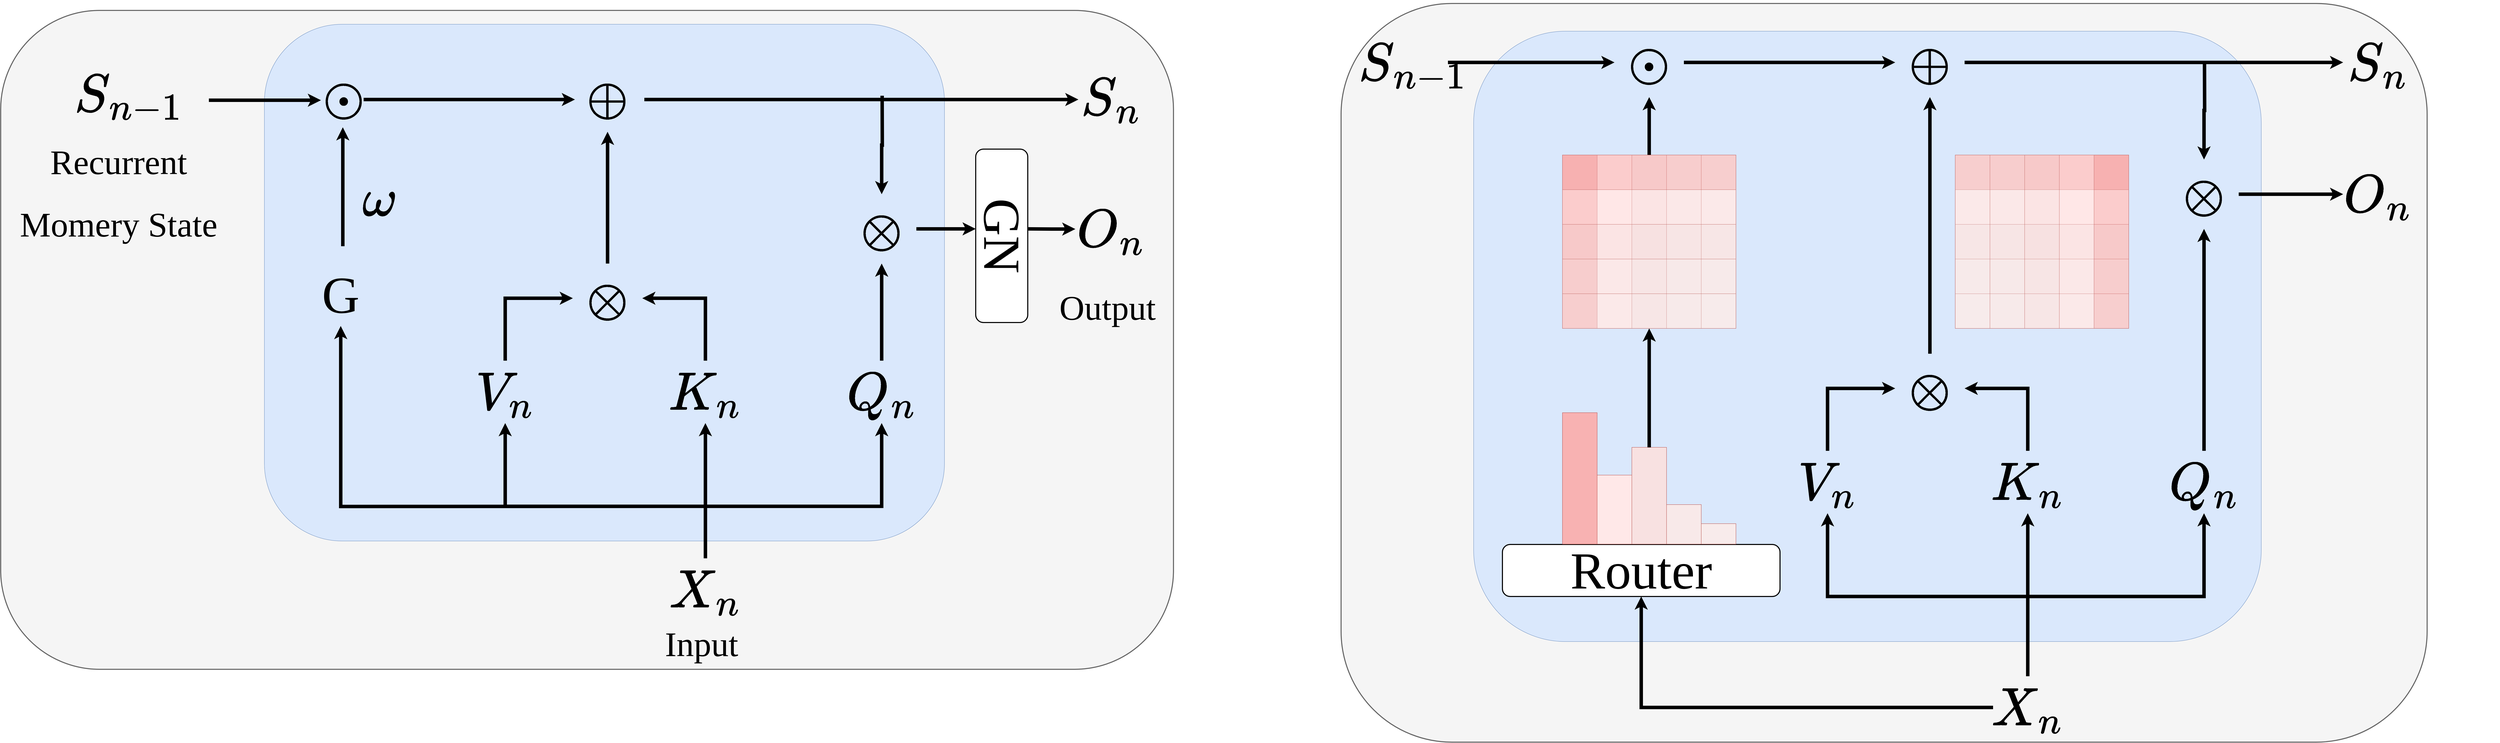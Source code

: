 <mxfile version="28.2.5">
  <diagram name="第 1 页" id="tQVFFfUuTfknBGljxKSW">
    <mxGraphModel dx="5704" dy="3064" grid="1" gridSize="10" guides="1" tooltips="1" connect="1" arrows="1" fold="1" page="1" pageScale="1" pageWidth="827" pageHeight="1169" math="1" shadow="0">
      <root>
        <mxCell id="0" />
        <mxCell id="1" parent="0" />
        <mxCell id="6cOXGB1qc0u8PzBB4qL0-1" value="" style="rounded=1;whiteSpace=wrap;html=1;strokeWidth=3;fillColor=#f5f5f5;fontColor=#333333;strokeColor=#666666;container=0;fontSize=150;" vertex="1" parent="1">
          <mxGeometry x="4313" y="80" width="3130" height="2130" as="geometry" />
        </mxCell>
        <mxCell id="6cOXGB1qc0u8PzBB4qL0-2" value="" style="rounded=1;whiteSpace=wrap;html=1;fillColor=#dae8fc;strokeColor=#6c8ebf;container=0;fontSize=150;" vertex="1" parent="1">
          <mxGeometry x="4695" y="160" width="2270" height="1760" as="geometry" />
        </mxCell>
        <mxCell id="6cOXGB1qc0u8PzBB4qL0-3" style="edgeStyle=orthogonalEdgeStyle;rounded=0;orthogonalLoop=1;jettySize=auto;html=1;exitX=0.5;exitY=0;exitDx=0;exitDy=0;entryX=0;entryY=0.5;entryDx=0;entryDy=0;strokeWidth=10;fontSize=150;" edge="1" parent="1" source="6cOXGB1qc0u8PzBB4qL0-4" target="6cOXGB1qc0u8PzBB4qL0-24">
          <mxGeometry relative="1" as="geometry" />
        </mxCell>
        <mxCell id="6cOXGB1qc0u8PzBB4qL0-4" value="&lt;span style=&quot;text-align: left; background-color: rgb(255, 255, 255);&quot;&gt;$$V_n$$&lt;/span&gt;" style="text;html=1;align=center;verticalAlign=middle;whiteSpace=wrap;rounded=0;fontFamily=Times New Roman;fontSize=150;container=0;" vertex="1" parent="1">
          <mxGeometry x="5615" y="1370" width="200" height="180" as="geometry" />
        </mxCell>
        <mxCell id="6cOXGB1qc0u8PzBB4qL0-5" style="edgeStyle=orthogonalEdgeStyle;rounded=0;orthogonalLoop=1;jettySize=auto;html=1;exitX=0.5;exitY=0;exitDx=0;exitDy=0;entryX=1;entryY=0.5;entryDx=0;entryDy=0;strokeWidth=10;fontSize=150;" edge="1" parent="1" source="6cOXGB1qc0u8PzBB4qL0-6" target="6cOXGB1qc0u8PzBB4qL0-24">
          <mxGeometry relative="1" as="geometry" />
        </mxCell>
        <mxCell id="6cOXGB1qc0u8PzBB4qL0-6" value="&lt;span style=&quot;text-align: left; background-color: rgb(255, 255, 255);&quot;&gt;$$K_n$$&lt;/span&gt;" style="text;html=1;align=center;verticalAlign=middle;whiteSpace=wrap;rounded=0;fontFamily=Times New Roman;fontSize=150;container=0;" vertex="1" parent="1">
          <mxGeometry x="6192" y="1370" width="200" height="180" as="geometry" />
        </mxCell>
        <mxCell id="6cOXGB1qc0u8PzBB4qL0-7" style="edgeStyle=orthogonalEdgeStyle;rounded=0;orthogonalLoop=1;jettySize=auto;html=1;exitX=0.5;exitY=0;exitDx=0;exitDy=0;strokeWidth=10;fontSize=150;" edge="1" parent="1" source="6cOXGB1qc0u8PzBB4qL0-8" target="6cOXGB1qc0u8PzBB4qL0-27">
          <mxGeometry relative="1" as="geometry" />
        </mxCell>
        <mxCell id="6cOXGB1qc0u8PzBB4qL0-8" value="&lt;span style=&quot;text-align: left; background-color: rgb(255, 255, 255);&quot;&gt;$$Q_n$$&lt;/span&gt;" style="text;html=1;align=center;verticalAlign=middle;whiteSpace=wrap;rounded=0;fontFamily=Times New Roman;fontSize=150;container=0;" vertex="1" parent="1">
          <mxGeometry x="6700" y="1370" width="200" height="180" as="geometry" />
        </mxCell>
        <mxCell id="6cOXGB1qc0u8PzBB4qL0-9" style="edgeStyle=orthogonalEdgeStyle;rounded=0;orthogonalLoop=1;jettySize=auto;html=1;exitX=0.5;exitY=0;exitDx=0;exitDy=0;strokeWidth=10;fontSize=150;" edge="1" parent="1" source="6cOXGB1qc0u8PzBB4qL0-13" target="6cOXGB1qc0u8PzBB4qL0-6">
          <mxGeometry relative="1" as="geometry" />
        </mxCell>
        <mxCell id="6cOXGB1qc0u8PzBB4qL0-10" style="edgeStyle=orthogonalEdgeStyle;rounded=0;orthogonalLoop=1;jettySize=auto;html=1;exitX=0.5;exitY=0;exitDx=0;exitDy=0;entryX=0.5;entryY=1;entryDx=0;entryDy=0;strokeWidth=10;fontSize=150;" edge="1" parent="1" source="6cOXGB1qc0u8PzBB4qL0-13" target="6cOXGB1qc0u8PzBB4qL0-4">
          <mxGeometry relative="1" as="geometry">
            <Array as="points">
              <mxPoint x="6333" y="1790" />
              <mxPoint x="5701" y="1790" />
            </Array>
          </mxGeometry>
        </mxCell>
        <mxCell id="6cOXGB1qc0u8PzBB4qL0-11" style="edgeStyle=orthogonalEdgeStyle;rounded=0;orthogonalLoop=1;jettySize=auto;html=1;exitX=0.5;exitY=0;exitDx=0;exitDy=0;entryX=0.5;entryY=1;entryDx=0;entryDy=0;strokeWidth=10;fontSize=150;" edge="1" parent="1" source="6cOXGB1qc0u8PzBB4qL0-13" target="6cOXGB1qc0u8PzBB4qL0-8">
          <mxGeometry relative="1" as="geometry">
            <Array as="points">
              <mxPoint x="6292" y="1790" />
              <mxPoint x="6800" y="1790" />
            </Array>
          </mxGeometry>
        </mxCell>
        <mxCell id="6cOXGB1qc0u8PzBB4qL0-12" style="edgeStyle=orthogonalEdgeStyle;rounded=0;orthogonalLoop=1;jettySize=auto;html=1;exitX=0;exitY=0.5;exitDx=0;exitDy=0;entryX=0.5;entryY=1;entryDx=0;entryDy=0;strokeWidth=10;fontSize=150;" edge="1" parent="1" source="6cOXGB1qc0u8PzBB4qL0-13" target="6cOXGB1qc0u8PzBB4qL0-40">
          <mxGeometry relative="1" as="geometry" />
        </mxCell>
        <mxCell id="6cOXGB1qc0u8PzBB4qL0-13" value="&lt;span style=&quot;text-align: left; background-color: rgb(255, 255, 255);&quot;&gt;$$X_n$$&lt;/span&gt;" style="text;html=1;align=center;verticalAlign=middle;whiteSpace=wrap;rounded=0;fontFamily=Times New Roman;fontSize=150;container=0;" vertex="1" parent="1">
          <mxGeometry x="6192" y="2020" width="200" height="180" as="geometry" />
        </mxCell>
        <mxCell id="6cOXGB1qc0u8PzBB4qL0-14" style="edgeStyle=orthogonalEdgeStyle;rounded=0;orthogonalLoop=1;jettySize=auto;html=1;exitX=1;exitY=0.5;exitDx=0;exitDy=0;strokeWidth=10;fontSize=150;" edge="1" parent="1" source="6cOXGB1qc0u8PzBB4qL0-15" target="6cOXGB1qc0u8PzBB4qL0-18">
          <mxGeometry relative="1" as="geometry" />
        </mxCell>
        <mxCell id="6cOXGB1qc0u8PzBB4qL0-15" value="&lt;b style=&quot;text-align: start; text-wrap-mode: nowrap;&quot;&gt;&lt;font&gt;$$\oplus$$&lt;/font&gt;&lt;/b&gt;" style="text;html=1;align=center;verticalAlign=middle;whiteSpace=wrap;rounded=0;fontFamily=Times New Roman;fontSize=150;container=0;" vertex="1" parent="1">
          <mxGeometry x="5910" y="150" width="200" height="200" as="geometry" />
        </mxCell>
        <mxCell id="6cOXGB1qc0u8PzBB4qL0-16" style="edgeStyle=orthogonalEdgeStyle;rounded=0;orthogonalLoop=1;jettySize=auto;html=1;exitX=1;exitY=0.5;exitDx=0;exitDy=0;strokeWidth=10;fontSize=150;" edge="1" parent="1" source="6cOXGB1qc0u8PzBB4qL0-17" target="6cOXGB1qc0u8PzBB4qL0-22">
          <mxGeometry relative="1" as="geometry" />
        </mxCell>
        <mxCell id="6cOXGB1qc0u8PzBB4qL0-17" value="&lt;span style=&quot;text-align: left; background-color: rgb(255, 255, 255);&quot;&gt;$$S_{n-1}$$&lt;/span&gt;" style="text;html=1;align=center;verticalAlign=middle;whiteSpace=wrap;rounded=0;fontFamily=Times New Roman;fontSize=150;container=0;" vertex="1" parent="1">
          <mxGeometry x="4421" y="160" width="200" height="180" as="geometry" />
        </mxCell>
        <mxCell id="6cOXGB1qc0u8PzBB4qL0-18" value="&lt;span style=&quot;text-align: left; background-color: rgb(255, 255, 255);&quot;&gt;$$S_{n}$$&lt;/span&gt;" style="text;html=1;align=center;verticalAlign=middle;whiteSpace=wrap;rounded=0;fontFamily=Times New Roman;fontSize=150;container=0;" vertex="1" parent="1">
          <mxGeometry x="7201" y="160" width="200" height="180" as="geometry" />
        </mxCell>
        <mxCell id="6cOXGB1qc0u8PzBB4qL0-19" value="&lt;span style=&quot;text-align: left; background-color: rgb(255, 255, 255);&quot;&gt;$$O_{n}$$&lt;/span&gt;" style="text;html=1;align=center;verticalAlign=middle;whiteSpace=wrap;rounded=0;fontFamily=Times New Roman;fontSize=150;container=0;" vertex="1" parent="1">
          <mxGeometry x="7201" y="540" width="200" height="180" as="geometry" />
        </mxCell>
        <mxCell id="6cOXGB1qc0u8PzBB4qL0-20" style="edgeStyle=orthogonalEdgeStyle;rounded=0;orthogonalLoop=1;jettySize=auto;html=1;exitX=1;exitY=0.5;exitDx=0;exitDy=0;entryX=0;entryY=0.5;entryDx=0;entryDy=0;strokeWidth=10;fontSize=150;" edge="1" parent="1" source="6cOXGB1qc0u8PzBB4qL0-22" target="6cOXGB1qc0u8PzBB4qL0-15">
          <mxGeometry relative="1" as="geometry" />
        </mxCell>
        <mxCell id="6cOXGB1qc0u8PzBB4qL0-21" style="edgeStyle=orthogonalEdgeStyle;rounded=0;orthogonalLoop=1;jettySize=auto;html=1;exitX=0.5;exitY=1;exitDx=0;exitDy=0;strokeWidth=10;startArrow=classic;startFill=1;endArrow=none;endFill=0;fontSize=150;" edge="1" parent="1" source="6cOXGB1qc0u8PzBB4qL0-22">
          <mxGeometry relative="1" as="geometry">
            <mxPoint x="5201" y="686.0" as="targetPoint" />
          </mxGeometry>
        </mxCell>
        <mxCell id="6cOXGB1qc0u8PzBB4qL0-22" value="&lt;b style=&quot;text-align: start; text-wrap-mode: nowrap;&quot;&gt;&lt;font&gt;$$\mathbb{\odot}$$&lt;/font&gt;&lt;/b&gt;" style="text;html=1;align=center;verticalAlign=middle;whiteSpace=wrap;rounded=0;fontFamily=Times New Roman;fontSize=150;container=0;" vertex="1" parent="1">
          <mxGeometry x="5101" y="150" width="200" height="200" as="geometry" />
        </mxCell>
        <mxCell id="6cOXGB1qc0u8PzBB4qL0-23" style="edgeStyle=orthogonalEdgeStyle;rounded=0;orthogonalLoop=1;jettySize=auto;html=1;strokeWidth=10;fontSize=150;" edge="1" parent="1" source="6cOXGB1qc0u8PzBB4qL0-24" target="6cOXGB1qc0u8PzBB4qL0-15">
          <mxGeometry relative="1" as="geometry" />
        </mxCell>
        <mxCell id="6cOXGB1qc0u8PzBB4qL0-24" value="&lt;b style=&quot;text-align: start; text-wrap-mode: nowrap;&quot;&gt;&lt;font&gt;$$\otimes$$&lt;/font&gt;&lt;/b&gt;" style="text;html=1;align=center;verticalAlign=middle;whiteSpace=wrap;rounded=0;fontFamily=Times New Roman;fontSize=150;container=0;" vertex="1" parent="1">
          <mxGeometry x="5910" y="1090" width="200" height="200" as="geometry" />
        </mxCell>
        <mxCell id="6cOXGB1qc0u8PzBB4qL0-25" style="edgeStyle=orthogonalEdgeStyle;rounded=0;orthogonalLoop=1;jettySize=auto;html=1;exitX=1;exitY=0.5;exitDx=0;exitDy=0;strokeWidth=10;fontSize=150;" edge="1" parent="1" source="6cOXGB1qc0u8PzBB4qL0-27" target="6cOXGB1qc0u8PzBB4qL0-19">
          <mxGeometry relative="1" as="geometry" />
        </mxCell>
        <mxCell id="6cOXGB1qc0u8PzBB4qL0-26" style="edgeStyle=orthogonalEdgeStyle;rounded=0;orthogonalLoop=1;jettySize=auto;html=1;exitX=0.5;exitY=0;exitDx=0;exitDy=0;endArrow=none;endFill=0;startArrow=classic;startFill=1;strokeWidth=10;fontSize=150;" edge="1" parent="1" source="6cOXGB1qc0u8PzBB4qL0-27">
          <mxGeometry relative="1" as="geometry">
            <mxPoint x="6801.333" y="246" as="targetPoint" />
          </mxGeometry>
        </mxCell>
        <mxCell id="6cOXGB1qc0u8PzBB4qL0-27" value="&lt;b style=&quot;text-align: start; text-wrap-mode: nowrap;&quot;&gt;&lt;font&gt;$$\otimes$$&lt;/font&gt;&lt;/b&gt;" style="text;html=1;align=center;verticalAlign=middle;whiteSpace=wrap;rounded=0;fontFamily=Times New Roman;fontSize=150;container=0;" vertex="1" parent="1">
          <mxGeometry x="6700" y="530" width="200" height="200" as="geometry" />
        </mxCell>
        <mxCell id="6cOXGB1qc0u8PzBB4qL0-28" value="" style="group" vertex="1" connectable="0" parent="1">
          <mxGeometry x="4951" y="517" width="500" height="500" as="geometry" />
        </mxCell>
        <mxCell id="6cOXGB1qc0u8PzBB4qL0-29" value="" style="rounded=0;whiteSpace=wrap;html=1;fillColor=#F8B2B2;strokeColor=#b85450;container=0;fontSize=150;" vertex="1" parent="6cOXGB1qc0u8PzBB4qL0-28">
          <mxGeometry width="100" height="500" as="geometry" />
        </mxCell>
        <mxCell id="6cOXGB1qc0u8PzBB4qL0-30" value="" style="rounded=0;whiteSpace=wrap;html=1;fillColor=#FFE8E8;strokeColor=#b85450;container=0;fontSize=150;" vertex="1" parent="6cOXGB1qc0u8PzBB4qL0-28">
          <mxGeometry x="100" width="100" height="500" as="geometry" />
        </mxCell>
        <mxCell id="6cOXGB1qc0u8PzBB4qL0-31" value="" style="rounded=0;whiteSpace=wrap;html=1;fillColor=#F8E1E1;strokeColor=#b85450;container=0;fontSize=150;" vertex="1" parent="6cOXGB1qc0u8PzBB4qL0-28">
          <mxGeometry x="200" width="100" height="500" as="geometry" />
        </mxCell>
        <mxCell id="6cOXGB1qc0u8PzBB4qL0-32" value="" style="rounded=0;whiteSpace=wrap;html=1;fillColor=#F8E9E9;strokeColor=#b85450;container=0;fontSize=150;" vertex="1" parent="6cOXGB1qc0u8PzBB4qL0-28">
          <mxGeometry x="300" width="100" height="500" as="geometry" />
        </mxCell>
        <mxCell id="6cOXGB1qc0u8PzBB4qL0-33" value="" style="rounded=0;whiteSpace=wrap;html=1;fillColor=#F8EBEB;strokeColor=#b85450;container=0;fontSize=150;" vertex="1" parent="6cOXGB1qc0u8PzBB4qL0-28">
          <mxGeometry x="400" width="100" height="500" as="geometry" />
        </mxCell>
        <mxCell id="6cOXGB1qc0u8PzBB4qL0-34" value="" style="rounded=0;whiteSpace=wrap;html=1;fillColor=#F8B2B2;strokeColor=#b85450;container=0;fontSize=150;rotation=90;opacity=50;" vertex="1" parent="6cOXGB1qc0u8PzBB4qL0-28">
          <mxGeometry x="200" y="-200" width="100" height="500" as="geometry" />
        </mxCell>
        <mxCell id="6cOXGB1qc0u8PzBB4qL0-35" value="" style="rounded=0;whiteSpace=wrap;html=1;fillColor=#FFE8E8;strokeColor=#b85450;container=0;fontSize=150;rotation=90;opacity=50;" vertex="1" parent="6cOXGB1qc0u8PzBB4qL0-28">
          <mxGeometry x="200" y="-100" width="100" height="500" as="geometry" />
        </mxCell>
        <mxCell id="6cOXGB1qc0u8PzBB4qL0-36" value="" style="rounded=0;whiteSpace=wrap;html=1;fillColor=#F8E1E1;strokeColor=#b85450;container=0;fontSize=150;rotation=90;opacity=50;" vertex="1" parent="6cOXGB1qc0u8PzBB4qL0-28">
          <mxGeometry x="200" width="100" height="500" as="geometry" />
        </mxCell>
        <mxCell id="6cOXGB1qc0u8PzBB4qL0-37" value="" style="rounded=0;whiteSpace=wrap;html=1;fillColor=#F8E9E9;strokeColor=#b85450;container=0;fontSize=150;rotation=90;opacity=50;" vertex="1" parent="6cOXGB1qc0u8PzBB4qL0-28">
          <mxGeometry x="200" y="100" width="100" height="500" as="geometry" />
        </mxCell>
        <mxCell id="6cOXGB1qc0u8PzBB4qL0-38" value="" style="rounded=0;whiteSpace=wrap;html=1;fillColor=#F8EBEB;strokeColor=#b85450;container=0;fontSize=150;rotation=90;opacity=50;" vertex="1" parent="6cOXGB1qc0u8PzBB4qL0-28">
          <mxGeometry x="200" y="200" width="100" height="500" as="geometry" />
        </mxCell>
        <mxCell id="6cOXGB1qc0u8PzBB4qL0-39" value="" style="group" vertex="1" connectable="0" parent="1">
          <mxGeometry x="4778" y="1260" width="800" height="530" as="geometry" />
        </mxCell>
        <mxCell id="6cOXGB1qc0u8PzBB4qL0-40" value="&lt;font face=&quot;Times New Roman&quot;&gt;Router&lt;/font&gt;" style="rounded=1;whiteSpace=wrap;html=1;strokeWidth=3;container=0;fontSize=150;" vertex="1" parent="6cOXGB1qc0u8PzBB4qL0-39">
          <mxGeometry y="380" width="800" height="150" as="geometry" />
        </mxCell>
        <mxCell id="6cOXGB1qc0u8PzBB4qL0-41" value="" style="rounded=0;whiteSpace=wrap;html=1;fillColor=#F8B2B2;strokeColor=#b85450;container=0;fontSize=150;" vertex="1" parent="6cOXGB1qc0u8PzBB4qL0-39">
          <mxGeometry x="173" width="100" height="379" as="geometry" />
        </mxCell>
        <mxCell id="6cOXGB1qc0u8PzBB4qL0-42" value="" style="rounded=0;whiteSpace=wrap;html=1;fillColor=#FFE8E8;strokeColor=#b85450;container=0;fontSize=150;" vertex="1" parent="6cOXGB1qc0u8PzBB4qL0-39">
          <mxGeometry x="273" y="180" width="100" height="199" as="geometry" />
        </mxCell>
        <mxCell id="6cOXGB1qc0u8PzBB4qL0-43" value="" style="rounded=0;whiteSpace=wrap;html=1;fillColor=#F8E1E1;strokeColor=#b85450;container=0;fontSize=150;" vertex="1" parent="6cOXGB1qc0u8PzBB4qL0-39">
          <mxGeometry x="373" y="100" width="100" height="279" as="geometry" />
        </mxCell>
        <mxCell id="6cOXGB1qc0u8PzBB4qL0-44" value="" style="rounded=0;whiteSpace=wrap;html=1;fillColor=#F8E9E9;strokeColor=#b85450;container=0;fontSize=150;" vertex="1" parent="6cOXGB1qc0u8PzBB4qL0-39">
          <mxGeometry x="473" y="265" width="100" height="114" as="geometry" />
        </mxCell>
        <mxCell id="6cOXGB1qc0u8PzBB4qL0-45" value="" style="rounded=0;whiteSpace=wrap;html=1;fillColor=#F8EBEB;strokeColor=#b85450;container=0;fontSize=150;" vertex="1" parent="6cOXGB1qc0u8PzBB4qL0-39">
          <mxGeometry x="573" y="320" width="100" height="59" as="geometry" />
        </mxCell>
        <mxCell id="6cOXGB1qc0u8PzBB4qL0-46" value="" style="group;rotation=90;" vertex="1" connectable="0" parent="1">
          <mxGeometry x="6083" y="517" width="500" height="500" as="geometry" />
        </mxCell>
        <mxCell id="6cOXGB1qc0u8PzBB4qL0-47" value="" style="rounded=0;whiteSpace=wrap;html=1;fillColor=#F8B2B2;strokeColor=#b85450;container=0;fontSize=150;rotation=90;" vertex="1" parent="6cOXGB1qc0u8PzBB4qL0-46">
          <mxGeometry x="200" y="-200" width="100" height="500" as="geometry" />
        </mxCell>
        <mxCell id="6cOXGB1qc0u8PzBB4qL0-48" value="" style="rounded=0;whiteSpace=wrap;html=1;fillColor=#FFE8E8;strokeColor=#b85450;container=0;fontSize=150;rotation=90;" vertex="1" parent="6cOXGB1qc0u8PzBB4qL0-46">
          <mxGeometry x="200" y="-100" width="100" height="500" as="geometry" />
        </mxCell>
        <mxCell id="6cOXGB1qc0u8PzBB4qL0-49" value="" style="rounded=0;whiteSpace=wrap;html=1;fillColor=#F8E1E1;strokeColor=#b85450;container=0;fontSize=150;rotation=90;" vertex="1" parent="6cOXGB1qc0u8PzBB4qL0-46">
          <mxGeometry x="200" width="100" height="500" as="geometry" />
        </mxCell>
        <mxCell id="6cOXGB1qc0u8PzBB4qL0-50" value="" style="rounded=0;whiteSpace=wrap;html=1;fillColor=#F8E9E9;strokeColor=#b85450;container=0;fontSize=150;rotation=90;" vertex="1" parent="6cOXGB1qc0u8PzBB4qL0-46">
          <mxGeometry x="200" y="100" width="100" height="500" as="geometry" />
        </mxCell>
        <mxCell id="6cOXGB1qc0u8PzBB4qL0-51" value="" style="rounded=0;whiteSpace=wrap;html=1;fillColor=#F8EBEB;strokeColor=#b85450;container=0;fontSize=150;rotation=90;" vertex="1" parent="6cOXGB1qc0u8PzBB4qL0-46">
          <mxGeometry x="200" y="200" width="100" height="500" as="geometry" />
        </mxCell>
        <mxCell id="6cOXGB1qc0u8PzBB4qL0-52" value="" style="rounded=0;whiteSpace=wrap;html=1;fillColor=#F8B2B2;strokeColor=#b85450;container=0;fontSize=150;rotation=180;opacity=50;" vertex="1" parent="6cOXGB1qc0u8PzBB4qL0-46">
          <mxGeometry x="400" width="100" height="500" as="geometry" />
        </mxCell>
        <mxCell id="6cOXGB1qc0u8PzBB4qL0-53" value="" style="rounded=0;whiteSpace=wrap;html=1;fillColor=#FFE8E8;strokeColor=#b85450;container=0;fontSize=150;rotation=180;opacity=50;" vertex="1" parent="6cOXGB1qc0u8PzBB4qL0-46">
          <mxGeometry x="300" width="100" height="500" as="geometry" />
        </mxCell>
        <mxCell id="6cOXGB1qc0u8PzBB4qL0-54" value="" style="rounded=0;whiteSpace=wrap;html=1;fillColor=#F8E1E1;strokeColor=#b85450;container=0;fontSize=150;rotation=180;opacity=50;" vertex="1" parent="6cOXGB1qc0u8PzBB4qL0-46">
          <mxGeometry x="200" width="100" height="500" as="geometry" />
        </mxCell>
        <mxCell id="6cOXGB1qc0u8PzBB4qL0-55" value="" style="rounded=0;whiteSpace=wrap;html=1;fillColor=#F8E9E9;strokeColor=#b85450;container=0;fontSize=150;rotation=180;opacity=50;" vertex="1" parent="6cOXGB1qc0u8PzBB4qL0-46">
          <mxGeometry x="100" width="100" height="500" as="geometry" />
        </mxCell>
        <mxCell id="6cOXGB1qc0u8PzBB4qL0-56" value="" style="rounded=0;whiteSpace=wrap;html=1;fillColor=#F8EBEB;strokeColor=#b85450;container=0;fontSize=150;rotation=180;opacity=50;" vertex="1" parent="6cOXGB1qc0u8PzBB4qL0-46">
          <mxGeometry width="100" height="500" as="geometry" />
        </mxCell>
        <mxCell id="6cOXGB1qc0u8PzBB4qL0-57" style="edgeStyle=orthogonalEdgeStyle;rounded=0;orthogonalLoop=1;jettySize=auto;html=1;entryX=1;entryY=0.5;entryDx=0;entryDy=0;strokeWidth=10;" edge="1" parent="1" source="6cOXGB1qc0u8PzBB4qL0-43" target="6cOXGB1qc0u8PzBB4qL0-38">
          <mxGeometry relative="1" as="geometry" />
        </mxCell>
        <mxCell id="UMfH54SIPUYyljazPVqs-2" value="" style="rounded=1;whiteSpace=wrap;html=1;strokeWidth=3;fillColor=#f5f5f5;fontColor=#333333;strokeColor=#666666;container=0;fontSize=150;" parent="1" vertex="1">
          <mxGeometry x="450" y="100" width="3380" height="1900" as="geometry" />
        </mxCell>
        <mxCell id="UMfH54SIPUYyljazPVqs-3" value="" style="rounded=1;whiteSpace=wrap;html=1;fillColor=#dae8fc;strokeColor=#6c8ebf;container=0;fontSize=150;" parent="1" vertex="1">
          <mxGeometry x="1210" y="140" width="1960" height="1490" as="geometry" />
        </mxCell>
        <mxCell id="UMfH54SIPUYyljazPVqs-4" style="edgeStyle=orthogonalEdgeStyle;rounded=0;orthogonalLoop=1;jettySize=auto;html=1;exitX=0.5;exitY=0;exitDx=0;exitDy=0;entryX=0;entryY=0.5;entryDx=0;entryDy=0;strokeWidth=10;fontSize=150;" parent="1" source="UMfH54SIPUYyljazPVqs-5" target="UMfH54SIPUYyljazPVqs-25" edge="1">
          <mxGeometry relative="1" as="geometry" />
        </mxCell>
        <mxCell id="UMfH54SIPUYyljazPVqs-5" value="&lt;span style=&quot;text-align: left; background-color: rgb(255, 255, 255);&quot;&gt;$$V_n$$&lt;/span&gt;" style="text;html=1;align=center;verticalAlign=middle;whiteSpace=wrap;rounded=0;fontFamily=Times New Roman;fontSize=150;container=0;" parent="1" vertex="1">
          <mxGeometry x="1804" y="1110" width="200" height="180" as="geometry" />
        </mxCell>
        <mxCell id="UMfH54SIPUYyljazPVqs-6" style="edgeStyle=orthogonalEdgeStyle;rounded=0;orthogonalLoop=1;jettySize=auto;html=1;exitX=0.5;exitY=0;exitDx=0;exitDy=0;entryX=1;entryY=0.5;entryDx=0;entryDy=0;strokeWidth=10;fontSize=150;" parent="1" source="UMfH54SIPUYyljazPVqs-7" target="UMfH54SIPUYyljazPVqs-25" edge="1">
          <mxGeometry relative="1" as="geometry" />
        </mxCell>
        <mxCell id="UMfH54SIPUYyljazPVqs-7" value="&lt;span style=&quot;text-align: left; background-color: rgb(255, 255, 255);&quot;&gt;$$K_n$$&lt;/span&gt;" style="text;html=1;align=center;verticalAlign=middle;whiteSpace=wrap;rounded=0;fontFamily=Times New Roman;fontSize=150;container=0;" parent="1" vertex="1">
          <mxGeometry x="2381" y="1110" width="200" height="180" as="geometry" />
        </mxCell>
        <mxCell id="UMfH54SIPUYyljazPVqs-8" style="edgeStyle=orthogonalEdgeStyle;rounded=0;orthogonalLoop=1;jettySize=auto;html=1;exitX=0.5;exitY=0;exitDx=0;exitDy=0;strokeWidth=10;fontSize=150;" parent="1" source="UMfH54SIPUYyljazPVqs-9" target="UMfH54SIPUYyljazPVqs-28" edge="1">
          <mxGeometry relative="1" as="geometry" />
        </mxCell>
        <mxCell id="UMfH54SIPUYyljazPVqs-9" value="&lt;span style=&quot;text-align: left; background-color: rgb(255, 255, 255);&quot;&gt;$$Q_n$$&lt;/span&gt;" style="text;html=1;align=center;verticalAlign=middle;whiteSpace=wrap;rounded=0;fontFamily=Times New Roman;fontSize=150;container=0;" parent="1" vertex="1">
          <mxGeometry x="2889" y="1110" width="200" height="180" as="geometry" />
        </mxCell>
        <mxCell id="UMfH54SIPUYyljazPVqs-10" style="edgeStyle=orthogonalEdgeStyle;rounded=0;orthogonalLoop=1;jettySize=auto;html=1;exitX=0.5;exitY=0;exitDx=0;exitDy=0;strokeWidth=10;fontSize=150;" parent="1" source="UMfH54SIPUYyljazPVqs-14" target="UMfH54SIPUYyljazPVqs-7" edge="1">
          <mxGeometry relative="1" as="geometry" />
        </mxCell>
        <mxCell id="UMfH54SIPUYyljazPVqs-11" style="edgeStyle=orthogonalEdgeStyle;rounded=0;orthogonalLoop=1;jettySize=auto;html=1;exitX=0.5;exitY=0;exitDx=0;exitDy=0;entryX=0.5;entryY=1;entryDx=0;entryDy=0;strokeWidth=10;fontSize=150;" parent="1" source="UMfH54SIPUYyljazPVqs-14" target="UMfH54SIPUYyljazPVqs-5" edge="1">
          <mxGeometry relative="1" as="geometry">
            <Array as="points">
              <mxPoint x="2522" y="1530" />
              <mxPoint x="1890" y="1530" />
            </Array>
          </mxGeometry>
        </mxCell>
        <mxCell id="UMfH54SIPUYyljazPVqs-12" style="edgeStyle=orthogonalEdgeStyle;rounded=0;orthogonalLoop=1;jettySize=auto;html=1;exitX=0.5;exitY=0;exitDx=0;exitDy=0;entryX=0.5;entryY=1;entryDx=0;entryDy=0;strokeWidth=10;fontSize=150;" parent="1" source="UMfH54SIPUYyljazPVqs-14" target="UMfH54SIPUYyljazPVqs-9" edge="1">
          <mxGeometry relative="1" as="geometry">
            <Array as="points">
              <mxPoint x="2481" y="1530" />
              <mxPoint x="2989" y="1530" />
            </Array>
          </mxGeometry>
        </mxCell>
        <mxCell id="UMfH54SIPUYyljazPVqs-14" value="&lt;span style=&quot;text-align: left; background-color: rgb(255, 255, 255);&quot;&gt;$$X_n$$&lt;/span&gt;" style="text;html=1;align=center;verticalAlign=middle;whiteSpace=wrap;rounded=0;fontFamily=Times New Roman;fontSize=150;container=0;" parent="1" vertex="1">
          <mxGeometry x="2381" y="1680" width="200" height="180" as="geometry" />
        </mxCell>
        <mxCell id="UMfH54SIPUYyljazPVqs-15" style="edgeStyle=orthogonalEdgeStyle;rounded=0;orthogonalLoop=1;jettySize=auto;html=1;exitX=1;exitY=0.5;exitDx=0;exitDy=0;strokeWidth=10;fontSize=150;" parent="1" edge="1">
          <mxGeometry relative="1" as="geometry">
            <mxPoint x="2305" y="357" as="sourcePoint" />
            <mxPoint x="3556" y="357" as="targetPoint" />
          </mxGeometry>
        </mxCell>
        <mxCell id="UMfH54SIPUYyljazPVqs-16" value="&lt;b style=&quot;text-align: start; text-wrap-mode: nowrap;&quot;&gt;&lt;font&gt;$$\oplus$$&lt;/font&gt;&lt;/b&gt;" style="text;html=1;align=center;verticalAlign=middle;whiteSpace=wrap;rounded=0;fontFamily=Times New Roman;fontSize=150;container=0;" parent="1" vertex="1">
          <mxGeometry x="2099" y="250" width="200" height="200" as="geometry" />
        </mxCell>
        <mxCell id="6cOXGB1qc0u8PzBB4qL0-77" style="edgeStyle=orthogonalEdgeStyle;rounded=0;orthogonalLoop=1;jettySize=auto;html=1;entryX=0;entryY=0.5;entryDx=0;entryDy=0;strokeWidth=10;" edge="1" parent="1">
          <mxGeometry relative="1" as="geometry">
            <mxPoint x="1050" y="359" as="sourcePoint" />
            <mxPoint x="1373.0" y="359" as="targetPoint" />
          </mxGeometry>
        </mxCell>
        <mxCell id="UMfH54SIPUYyljazPVqs-18" value="&lt;span style=&quot;text-align: left; background-color: rgb(255, 255, 255);&quot;&gt;$$S_{n-1}$$&lt;/span&gt;" style="text;html=1;align=center;verticalAlign=middle;whiteSpace=wrap;rounded=0;fontFamily=Times New Roman;fontSize=150;container=0;" parent="1" vertex="1">
          <mxGeometry x="720" y="250" width="200" height="180" as="geometry" />
        </mxCell>
        <mxCell id="UMfH54SIPUYyljazPVqs-19" value="&lt;span style=&quot;text-align: left; background-color: rgb(255, 255, 255);&quot;&gt;$$S_{n}$$&lt;/span&gt;" style="text;html=1;align=center;verticalAlign=middle;whiteSpace=wrap;rounded=0;fontFamily=Times New Roman;fontSize=150;container=0;" parent="1" vertex="1">
          <mxGeometry x="3550" y="260" width="200" height="180" as="geometry" />
        </mxCell>
        <mxCell id="UMfH54SIPUYyljazPVqs-20" value="&lt;span style=&quot;text-align: left; background-color: rgb(255, 255, 255);&quot;&gt;$$O_{n}$$&lt;/span&gt;" style="text;html=1;align=center;verticalAlign=middle;whiteSpace=wrap;rounded=0;fontFamily=Times New Roman;fontSize=150;container=0;" parent="1" vertex="1">
          <mxGeometry x="3550" y="640" width="200" height="180" as="geometry" />
        </mxCell>
        <mxCell id="UMfH54SIPUYyljazPVqs-21" style="edgeStyle=orthogonalEdgeStyle;rounded=0;orthogonalLoop=1;jettySize=auto;html=1;exitX=1;exitY=0.5;exitDx=0;exitDy=0;entryX=0;entryY=0.5;entryDx=0;entryDy=0;strokeWidth=10;fontSize=150;" parent="1" edge="1">
          <mxGeometry relative="1" as="geometry">
            <mxPoint x="1496" y="357" as="sourcePoint" />
            <mxPoint x="2105" y="357" as="targetPoint" />
          </mxGeometry>
        </mxCell>
        <mxCell id="UMfH54SIPUYyljazPVqs-24" style="edgeStyle=orthogonalEdgeStyle;rounded=0;orthogonalLoop=1;jettySize=auto;html=1;strokeWidth=10;fontSize=150;" parent="1" source="UMfH54SIPUYyljazPVqs-25" target="UMfH54SIPUYyljazPVqs-16" edge="1">
          <mxGeometry relative="1" as="geometry" />
        </mxCell>
        <mxCell id="UMfH54SIPUYyljazPVqs-25" value="&lt;b style=&quot;text-align: start; text-wrap-mode: nowrap;&quot;&gt;&lt;font&gt;$$\otimes$$&lt;/font&gt;&lt;/b&gt;" style="text;html=1;align=center;verticalAlign=middle;whiteSpace=wrap;rounded=0;fontFamily=Times New Roman;fontSize=150;container=0;" parent="1" vertex="1">
          <mxGeometry x="2099" y="830" width="200" height="200" as="geometry" />
        </mxCell>
        <mxCell id="UMfH54SIPUYyljazPVqs-26" style="edgeStyle=orthogonalEdgeStyle;rounded=0;orthogonalLoop=1;jettySize=auto;html=1;exitX=1;exitY=0.5;exitDx=0;exitDy=0;strokeWidth=10;fontSize=150;" parent="1" source="UMfH54SIPUYyljazPVqs-28" edge="1">
          <mxGeometry relative="1" as="geometry">
            <mxPoint x="3260" y="730" as="targetPoint" />
          </mxGeometry>
        </mxCell>
        <mxCell id="UMfH54SIPUYyljazPVqs-27" style="edgeStyle=orthogonalEdgeStyle;rounded=0;orthogonalLoop=1;jettySize=auto;html=1;exitX=0.5;exitY=0;exitDx=0;exitDy=0;endArrow=none;endFill=0;startArrow=classic;startFill=1;strokeWidth=10;fontSize=150;" parent="1" source="UMfH54SIPUYyljazPVqs-28" edge="1">
          <mxGeometry relative="1" as="geometry">
            <mxPoint x="2990.333" y="346" as="targetPoint" />
          </mxGeometry>
        </mxCell>
        <mxCell id="UMfH54SIPUYyljazPVqs-28" value="&lt;b style=&quot;text-align: start; text-wrap-mode: nowrap;&quot;&gt;&lt;font&gt;$$\otimes$$&lt;/font&gt;&lt;/b&gt;" style="text;html=1;align=center;verticalAlign=middle;whiteSpace=wrap;rounded=0;fontFamily=Times New Roman;fontSize=150;container=0;" parent="1" vertex="1">
          <mxGeometry x="2889" y="630" width="200" height="200" as="geometry" />
        </mxCell>
        <mxCell id="6cOXGB1qc0u8PzBB4qL0-58" value="&lt;font face=&quot;Times New Roman&quot;&gt;GN&lt;/font&gt;" style="rounded=1;whiteSpace=wrap;html=1;strokeWidth=3;container=0;fontSize=150;flipV=0;flipH=0;direction=east;textDirection=vertical-lr;" vertex="1" parent="1">
          <mxGeometry x="3260" y="500" width="150" height="500" as="geometry" />
        </mxCell>
        <mxCell id="6cOXGB1qc0u8PzBB4qL0-59" style="edgeStyle=orthogonalEdgeStyle;rounded=0;orthogonalLoop=1;jettySize=auto;html=1;entryX=-0.014;entryY=0.614;entryDx=0;entryDy=0;entryPerimeter=0;strokeWidth=10;" edge="1" parent="1">
          <mxGeometry relative="1" as="geometry">
            <mxPoint x="3410" y="730" as="sourcePoint" />
            <mxPoint x="3547.2" y="730.52" as="targetPoint" />
          </mxGeometry>
        </mxCell>
        <mxCell id="6cOXGB1qc0u8PzBB4qL0-65" value="&lt;span style=&quot;text-align: left;&quot;&gt;&lt;font style=&quot;font-size: 100px;&quot;&gt;Input&lt;/font&gt;&lt;/span&gt;" style="text;html=1;align=center;verticalAlign=middle;whiteSpace=wrap;rounded=0;fontFamily=Times New Roman;fontSize=150;container=0;labelBackgroundColor=none;" vertex="1" parent="1">
          <mxGeometry x="2370" y="1820" width="200" height="180" as="geometry" />
        </mxCell>
        <mxCell id="6cOXGB1qc0u8PzBB4qL0-66" value="&lt;span style=&quot;text-align: left;&quot;&gt;&lt;font style=&quot;font-size: 100px;&quot;&gt;Output&lt;/font&gt;&lt;/span&gt;" style="text;html=1;align=center;verticalAlign=middle;whiteSpace=wrap;rounded=0;fontFamily=Times New Roman;fontSize=150;container=0;labelBackgroundColor=none;" vertex="1" parent="1">
          <mxGeometry x="3540" y="850" width="200" height="180" as="geometry" />
        </mxCell>
        <mxCell id="6cOXGB1qc0u8PzBB4qL0-67" value="&lt;div&gt;&lt;span style=&quot;text-align: left;&quot;&gt;&lt;font style=&quot;font-size: 100px;&quot;&gt;Recurrent&lt;/font&gt;&lt;/span&gt;&lt;/div&gt;&lt;span style=&quot;text-align: left;&quot;&gt;&lt;font style=&quot;font-size: 100px;&quot;&gt;Momery&amp;nbsp;&lt;/font&gt;&lt;/span&gt;&lt;span style=&quot;font-size: 100px; text-align: left; background-color: transparent; color: light-dark(rgb(0, 0, 0), rgb(255, 255, 255));&quot;&gt;State&lt;/span&gt;" style="text;html=1;align=center;verticalAlign=middle;whiteSpace=wrap;rounded=0;fontFamily=Times New Roman;fontSize=150;container=0;labelBackgroundColor=none;" vertex="1" parent="1">
          <mxGeometry x="480" y="520" width="620" height="180" as="geometry" />
        </mxCell>
        <mxCell id="6cOXGB1qc0u8PzBB4qL0-69" value="&lt;span style=&quot;text-align: left; background-color: rgb(255, 255, 255);&quot;&gt;$$\omega$$&lt;/span&gt;" style="text;html=1;align=center;verticalAlign=middle;whiteSpace=wrap;rounded=0;fontFamily=Times New Roman;fontSize=150;container=0;" vertex="1" parent="1">
          <mxGeometry x="1440" y="550" width="200" height="180" as="geometry" />
        </mxCell>
        <mxCell id="6cOXGB1qc0u8PzBB4qL0-72" style="edgeStyle=orthogonalEdgeStyle;rounded=0;orthogonalLoop=1;jettySize=auto;html=1;exitX=0;exitY=0.5;exitDx=0;exitDy=0;entryX=0.5;entryY=1;entryDx=0;entryDy=0;strokeWidth=10;fontSize=150;" edge="1" parent="1" target="6cOXGB1qc0u8PzBB4qL0-76">
          <mxGeometry relative="1" as="geometry">
            <mxPoint x="2427" y="1530" as="sourcePoint" />
            <mxPoint x="1413" y="1210" as="targetPoint" />
          </mxGeometry>
        </mxCell>
        <mxCell id="6cOXGB1qc0u8PzBB4qL0-74" value="&lt;b style=&quot;text-align: start; text-wrap-mode: nowrap;&quot;&gt;&lt;font&gt;$$\mathbb{\odot}$$&lt;/font&gt;&lt;/b&gt;" style="text;html=1;align=center;verticalAlign=middle;whiteSpace=wrap;rounded=0;fontFamily=Times New Roman;fontSize=150;container=0;" vertex="1" parent="1">
          <mxGeometry x="1339" y="250" width="200" height="200" as="geometry" />
        </mxCell>
        <mxCell id="6cOXGB1qc0u8PzBB4qL0-75" style="edgeStyle=orthogonalEdgeStyle;rounded=0;orthogonalLoop=1;jettySize=auto;html=1;entryX=1;entryY=0.5;entryDx=0;entryDy=0;strokeWidth=10;" edge="1" parent="1">
          <mxGeometry relative="1" as="geometry">
            <mxPoint x="1436" y="780" as="sourcePoint" />
            <mxPoint x="1436" y="437" as="targetPoint" />
          </mxGeometry>
        </mxCell>
        <mxCell id="6cOXGB1qc0u8PzBB4qL0-76" value="&lt;span style=&quot;text-align: left;&quot;&gt;G&lt;/span&gt;" style="text;html=1;align=center;verticalAlign=middle;whiteSpace=wrap;rounded=0;fontFamily=Times New Roman;fontSize=150;container=0;labelBackgroundColor=none;" vertex="1" parent="1">
          <mxGeometry x="1330" y="830" width="200" height="180" as="geometry" />
        </mxCell>
      </root>
    </mxGraphModel>
  </diagram>
</mxfile>
